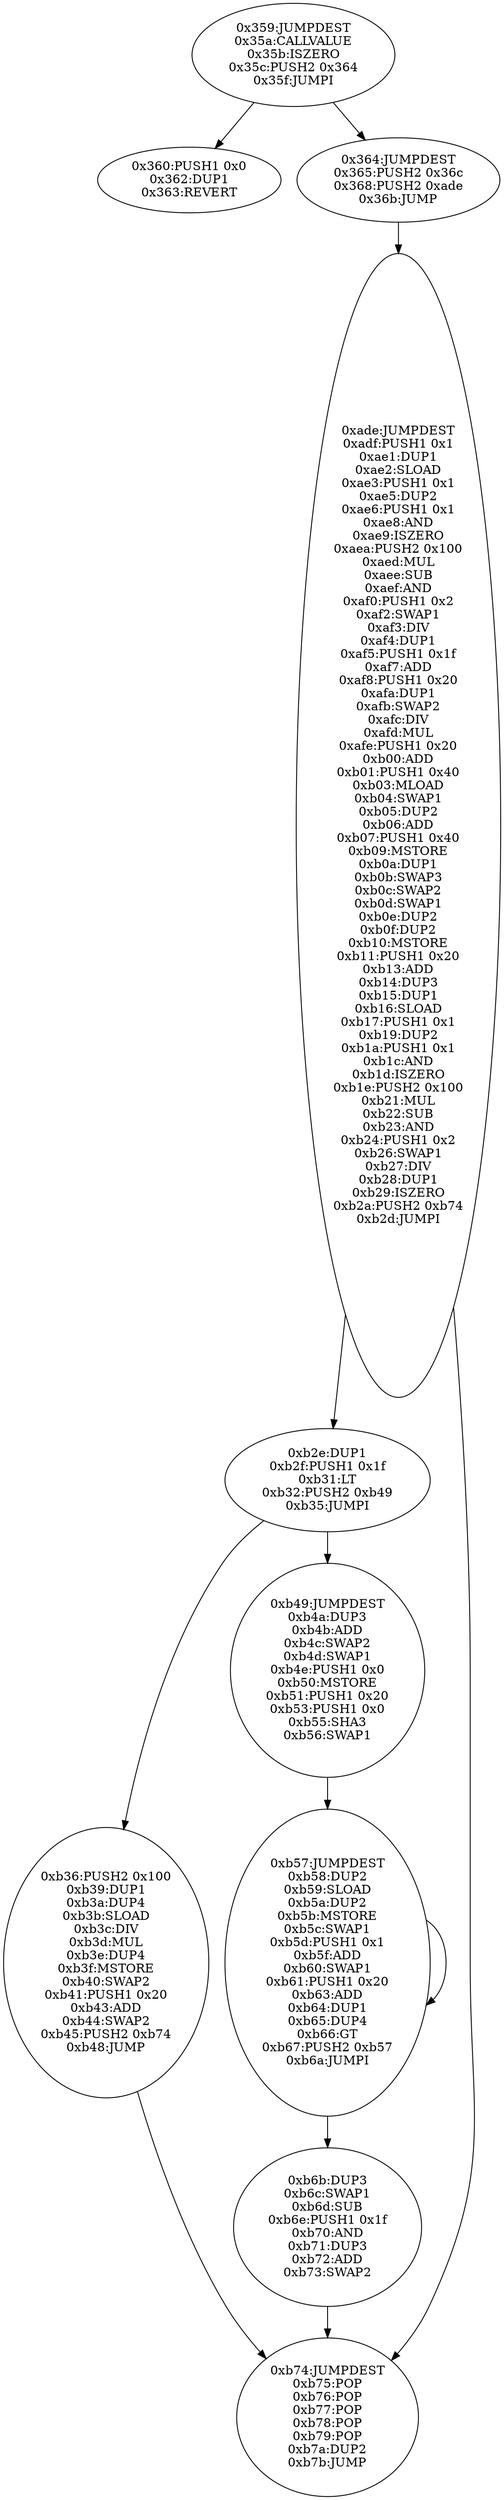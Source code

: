 digraph{
857[label="0x359:JUMPDEST
0x35a:CALLVALUE
0x35b:ISZERO
0x35c:PUSH2 0x364
0x35f:JUMPI"]
857 -> 864
857 -> 868
864[label="0x360:PUSH1 0x0
0x362:DUP1
0x363:REVERT"]
868[label="0x364:JUMPDEST
0x365:PUSH2 0x36c
0x368:PUSH2 0xade
0x36b:JUMP"]
868 -> 2782
2782[label="0xade:JUMPDEST
0xadf:PUSH1 0x1
0xae1:DUP1
0xae2:SLOAD
0xae3:PUSH1 0x1
0xae5:DUP2
0xae6:PUSH1 0x1
0xae8:AND
0xae9:ISZERO
0xaea:PUSH2 0x100
0xaed:MUL
0xaee:SUB
0xaef:AND
0xaf0:PUSH1 0x2
0xaf2:SWAP1
0xaf3:DIV
0xaf4:DUP1
0xaf5:PUSH1 0x1f
0xaf7:ADD
0xaf8:PUSH1 0x20
0xafa:DUP1
0xafb:SWAP2
0xafc:DIV
0xafd:MUL
0xafe:PUSH1 0x20
0xb00:ADD
0xb01:PUSH1 0x40
0xb03:MLOAD
0xb04:SWAP1
0xb05:DUP2
0xb06:ADD
0xb07:PUSH1 0x40
0xb09:MSTORE
0xb0a:DUP1
0xb0b:SWAP3
0xb0c:SWAP2
0xb0d:SWAP1
0xb0e:DUP2
0xb0f:DUP2
0xb10:MSTORE
0xb11:PUSH1 0x20
0xb13:ADD
0xb14:DUP3
0xb15:DUP1
0xb16:SLOAD
0xb17:PUSH1 0x1
0xb19:DUP2
0xb1a:PUSH1 0x1
0xb1c:AND
0xb1d:ISZERO
0xb1e:PUSH2 0x100
0xb21:MUL
0xb22:SUB
0xb23:AND
0xb24:PUSH1 0x2
0xb26:SWAP1
0xb27:DIV
0xb28:DUP1
0xb29:ISZERO
0xb2a:PUSH2 0xb74
0xb2d:JUMPI"]
2782 -> 2862
2782 -> 2932
2862[label="0xb2e:DUP1
0xb2f:PUSH1 0x1f
0xb31:LT
0xb32:PUSH2 0xb49
0xb35:JUMPI"]
2862 -> 2870
2862 -> 2889
2870[label="0xb36:PUSH2 0x100
0xb39:DUP1
0xb3a:DUP4
0xb3b:SLOAD
0xb3c:DIV
0xb3d:MUL
0xb3e:DUP4
0xb3f:MSTORE
0xb40:SWAP2
0xb41:PUSH1 0x20
0xb43:ADD
0xb44:SWAP2
0xb45:PUSH2 0xb74
0xb48:JUMP"]
2870 -> 2932
2889[label="0xb49:JUMPDEST
0xb4a:DUP3
0xb4b:ADD
0xb4c:SWAP2
0xb4d:SWAP1
0xb4e:PUSH1 0x0
0xb50:MSTORE
0xb51:PUSH1 0x20
0xb53:PUSH1 0x0
0xb55:SHA3
0xb56:SWAP1"]
2889 -> 2903
2903[label="0xb57:JUMPDEST
0xb58:DUP2
0xb59:SLOAD
0xb5a:DUP2
0xb5b:MSTORE
0xb5c:SWAP1
0xb5d:PUSH1 0x1
0xb5f:ADD
0xb60:SWAP1
0xb61:PUSH1 0x20
0xb63:ADD
0xb64:DUP1
0xb65:DUP4
0xb66:GT
0xb67:PUSH2 0xb57
0xb6a:JUMPI"]
2903 -> 2923
2903 -> 2903
2923[label="0xb6b:DUP3
0xb6c:SWAP1
0xb6d:SUB
0xb6e:PUSH1 0x1f
0xb70:AND
0xb71:DUP3
0xb72:ADD
0xb73:SWAP2"]
2923 -> 2932
2932[label="0xb74:JUMPDEST
0xb75:POP
0xb76:POP
0xb77:POP
0xb78:POP
0xb79:POP
0xb7a:DUP2
0xb7b:JUMP"]

}